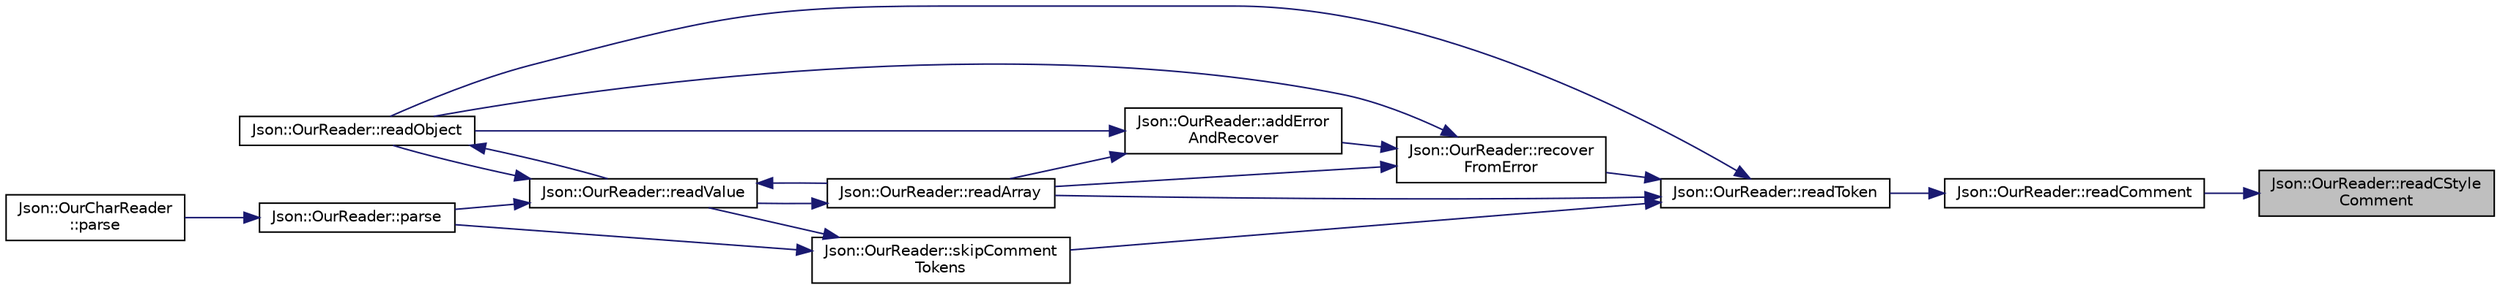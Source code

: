 digraph "Json::OurReader::readCStyleComment"
{
 // LATEX_PDF_SIZE
  edge [fontname="Helvetica",fontsize="10",labelfontname="Helvetica",labelfontsize="10"];
  node [fontname="Helvetica",fontsize="10",shape=record];
  rankdir="RL";
  Node1 [label="Json::OurReader::readCStyle\lComment",height=0.2,width=0.4,color="black", fillcolor="grey75", style="filled", fontcolor="black",tooltip=" "];
  Node1 -> Node2 [dir="back",color="midnightblue",fontsize="10",style="solid",fontname="Helvetica"];
  Node2 [label="Json::OurReader::readComment",height=0.2,width=0.4,color="black", fillcolor="white", style="filled",URL="$class_json_1_1_our_reader.html#a90f6bb9e55b2bc3d6c1880809495c222",tooltip=" "];
  Node2 -> Node3 [dir="back",color="midnightblue",fontsize="10",style="solid",fontname="Helvetica"];
  Node3 [label="Json::OurReader::readToken",height=0.2,width=0.4,color="black", fillcolor="white", style="filled",URL="$class_json_1_1_our_reader.html#a0d1e66da47fe2e85f5033c59326dfdc3",tooltip=" "];
  Node3 -> Node4 [dir="back",color="midnightblue",fontsize="10",style="solid",fontname="Helvetica"];
  Node4 [label="Json::OurReader::readArray",height=0.2,width=0.4,color="black", fillcolor="white", style="filled",URL="$class_json_1_1_our_reader.html#a0b9f58faf4212c6ecb5d8e2a1ac10257",tooltip=" "];
  Node4 -> Node5 [dir="back",color="midnightblue",fontsize="10",style="solid",fontname="Helvetica"];
  Node5 [label="Json::OurReader::readValue",height=0.2,width=0.4,color="black", fillcolor="white", style="filled",URL="$class_json_1_1_our_reader.html#a1765d9670d191c89a57a22ea5591d35f",tooltip=" "];
  Node5 -> Node6 [dir="back",color="midnightblue",fontsize="10",style="solid",fontname="Helvetica"];
  Node6 [label="Json::OurReader::parse",height=0.2,width=0.4,color="black", fillcolor="white", style="filled",URL="$class_json_1_1_our_reader.html#aba4f8749aab7f02ec17f107e392caf80",tooltip=" "];
  Node6 -> Node7 [dir="back",color="midnightblue",fontsize="10",style="solid",fontname="Helvetica"];
  Node7 [label="Json::OurCharReader\l::parse",height=0.2,width=0.4,color="black", fillcolor="white", style="filled",URL="$class_json_1_1_our_char_reader.html#a547f08ec5a9951ca69e8bb2e90296c83",tooltip="Read a Value from a JSON document. The document must be a UTF-8 encoded string containing the documen..."];
  Node5 -> Node4 [dir="back",color="midnightblue",fontsize="10",style="solid",fontname="Helvetica"];
  Node5 -> Node8 [dir="back",color="midnightblue",fontsize="10",style="solid",fontname="Helvetica"];
  Node8 [label="Json::OurReader::readObject",height=0.2,width=0.4,color="black", fillcolor="white", style="filled",URL="$class_json_1_1_our_reader.html#aea198f8101dba55099f4d8121a993530",tooltip=" "];
  Node8 -> Node5 [dir="back",color="midnightblue",fontsize="10",style="solid",fontname="Helvetica"];
  Node3 -> Node8 [dir="back",color="midnightblue",fontsize="10",style="solid",fontname="Helvetica"];
  Node3 -> Node9 [dir="back",color="midnightblue",fontsize="10",style="solid",fontname="Helvetica"];
  Node9 [label="Json::OurReader::recover\lFromError",height=0.2,width=0.4,color="black", fillcolor="white", style="filled",URL="$class_json_1_1_our_reader.html#a035651f0700a76a815e5f904c63ebb1c",tooltip=" "];
  Node9 -> Node10 [dir="back",color="midnightblue",fontsize="10",style="solid",fontname="Helvetica"];
  Node10 [label="Json::OurReader::addError\lAndRecover",height=0.2,width=0.4,color="black", fillcolor="white", style="filled",URL="$class_json_1_1_our_reader.html#a074cf3d91e9404fe89e03cfc6a43e6fb",tooltip=" "];
  Node10 -> Node4 [dir="back",color="midnightblue",fontsize="10",style="solid",fontname="Helvetica"];
  Node10 -> Node8 [dir="back",color="midnightblue",fontsize="10",style="solid",fontname="Helvetica"];
  Node9 -> Node4 [dir="back",color="midnightblue",fontsize="10",style="solid",fontname="Helvetica"];
  Node9 -> Node8 [dir="back",color="midnightblue",fontsize="10",style="solid",fontname="Helvetica"];
  Node3 -> Node11 [dir="back",color="midnightblue",fontsize="10",style="solid",fontname="Helvetica"];
  Node11 [label="Json::OurReader::skipComment\lTokens",height=0.2,width=0.4,color="black", fillcolor="white", style="filled",URL="$class_json_1_1_our_reader.html#a856dea44d92578c276856d7a65a4ebdc",tooltip=" "];
  Node11 -> Node6 [dir="back",color="midnightblue",fontsize="10",style="solid",fontname="Helvetica"];
  Node11 -> Node5 [dir="back",color="midnightblue",fontsize="10",style="solid",fontname="Helvetica"];
}
